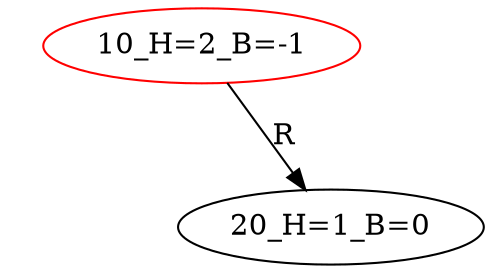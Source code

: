 digraph BiTreeBiTreeInsert {
"10_H=2_B=-1" -> {"HD0"} [label="L"] [style=invis]
"HD0" [style=invis]
"10_H=2_B=-1" -> {"20_H=1_B=0"} [label="R"]
"10_H=2_B=-1" [color=red]
"20_H=1_B=0"
}
